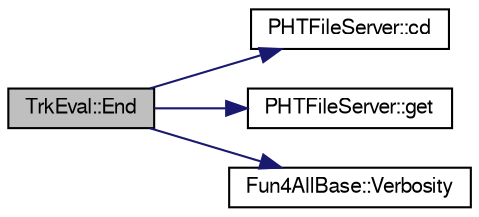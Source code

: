 digraph "TrkEval::End"
{
  bgcolor="transparent";
  edge [fontname="FreeSans",fontsize="10",labelfontname="FreeSans",labelfontsize="10"];
  node [fontname="FreeSans",fontsize="10",shape=record];
  rankdir="LR";
  Node1 [label="TrkEval::End",height=0.2,width=0.4,color="black", fillcolor="grey75", style="filled" fontcolor="black"];
  Node1 -> Node2 [color="midnightblue",fontsize="10",style="solid",fontname="FreeSans"];
  Node2 [label="PHTFileServer::cd",height=0.2,width=0.4,color="black",URL="$d3/d2b/classPHTFileServer.html#ac4e4f66af63e11c709628712c43c5dc9",tooltip="change to directory of TFile matching filename "];
  Node1 -> Node3 [color="midnightblue",fontsize="10",style="solid",fontname="FreeSans"];
  Node3 [label="PHTFileServer::get",height=0.2,width=0.4,color="black",URL="$d3/d2b/classPHTFileServer.html#a5a3ed7a2a70cc2e38dbe1cb33afe9c2f",tooltip="return reference to class singleton "];
  Node1 -> Node4 [color="midnightblue",fontsize="10",style="solid",fontname="FreeSans"];
  Node4 [label="Fun4AllBase::Verbosity",height=0.2,width=0.4,color="black",URL="$d5/dec/classFun4AllBase.html#a8a5c77a92bdac6bc043476e132379a40",tooltip="Gets the verbosity of this module. "];
}
